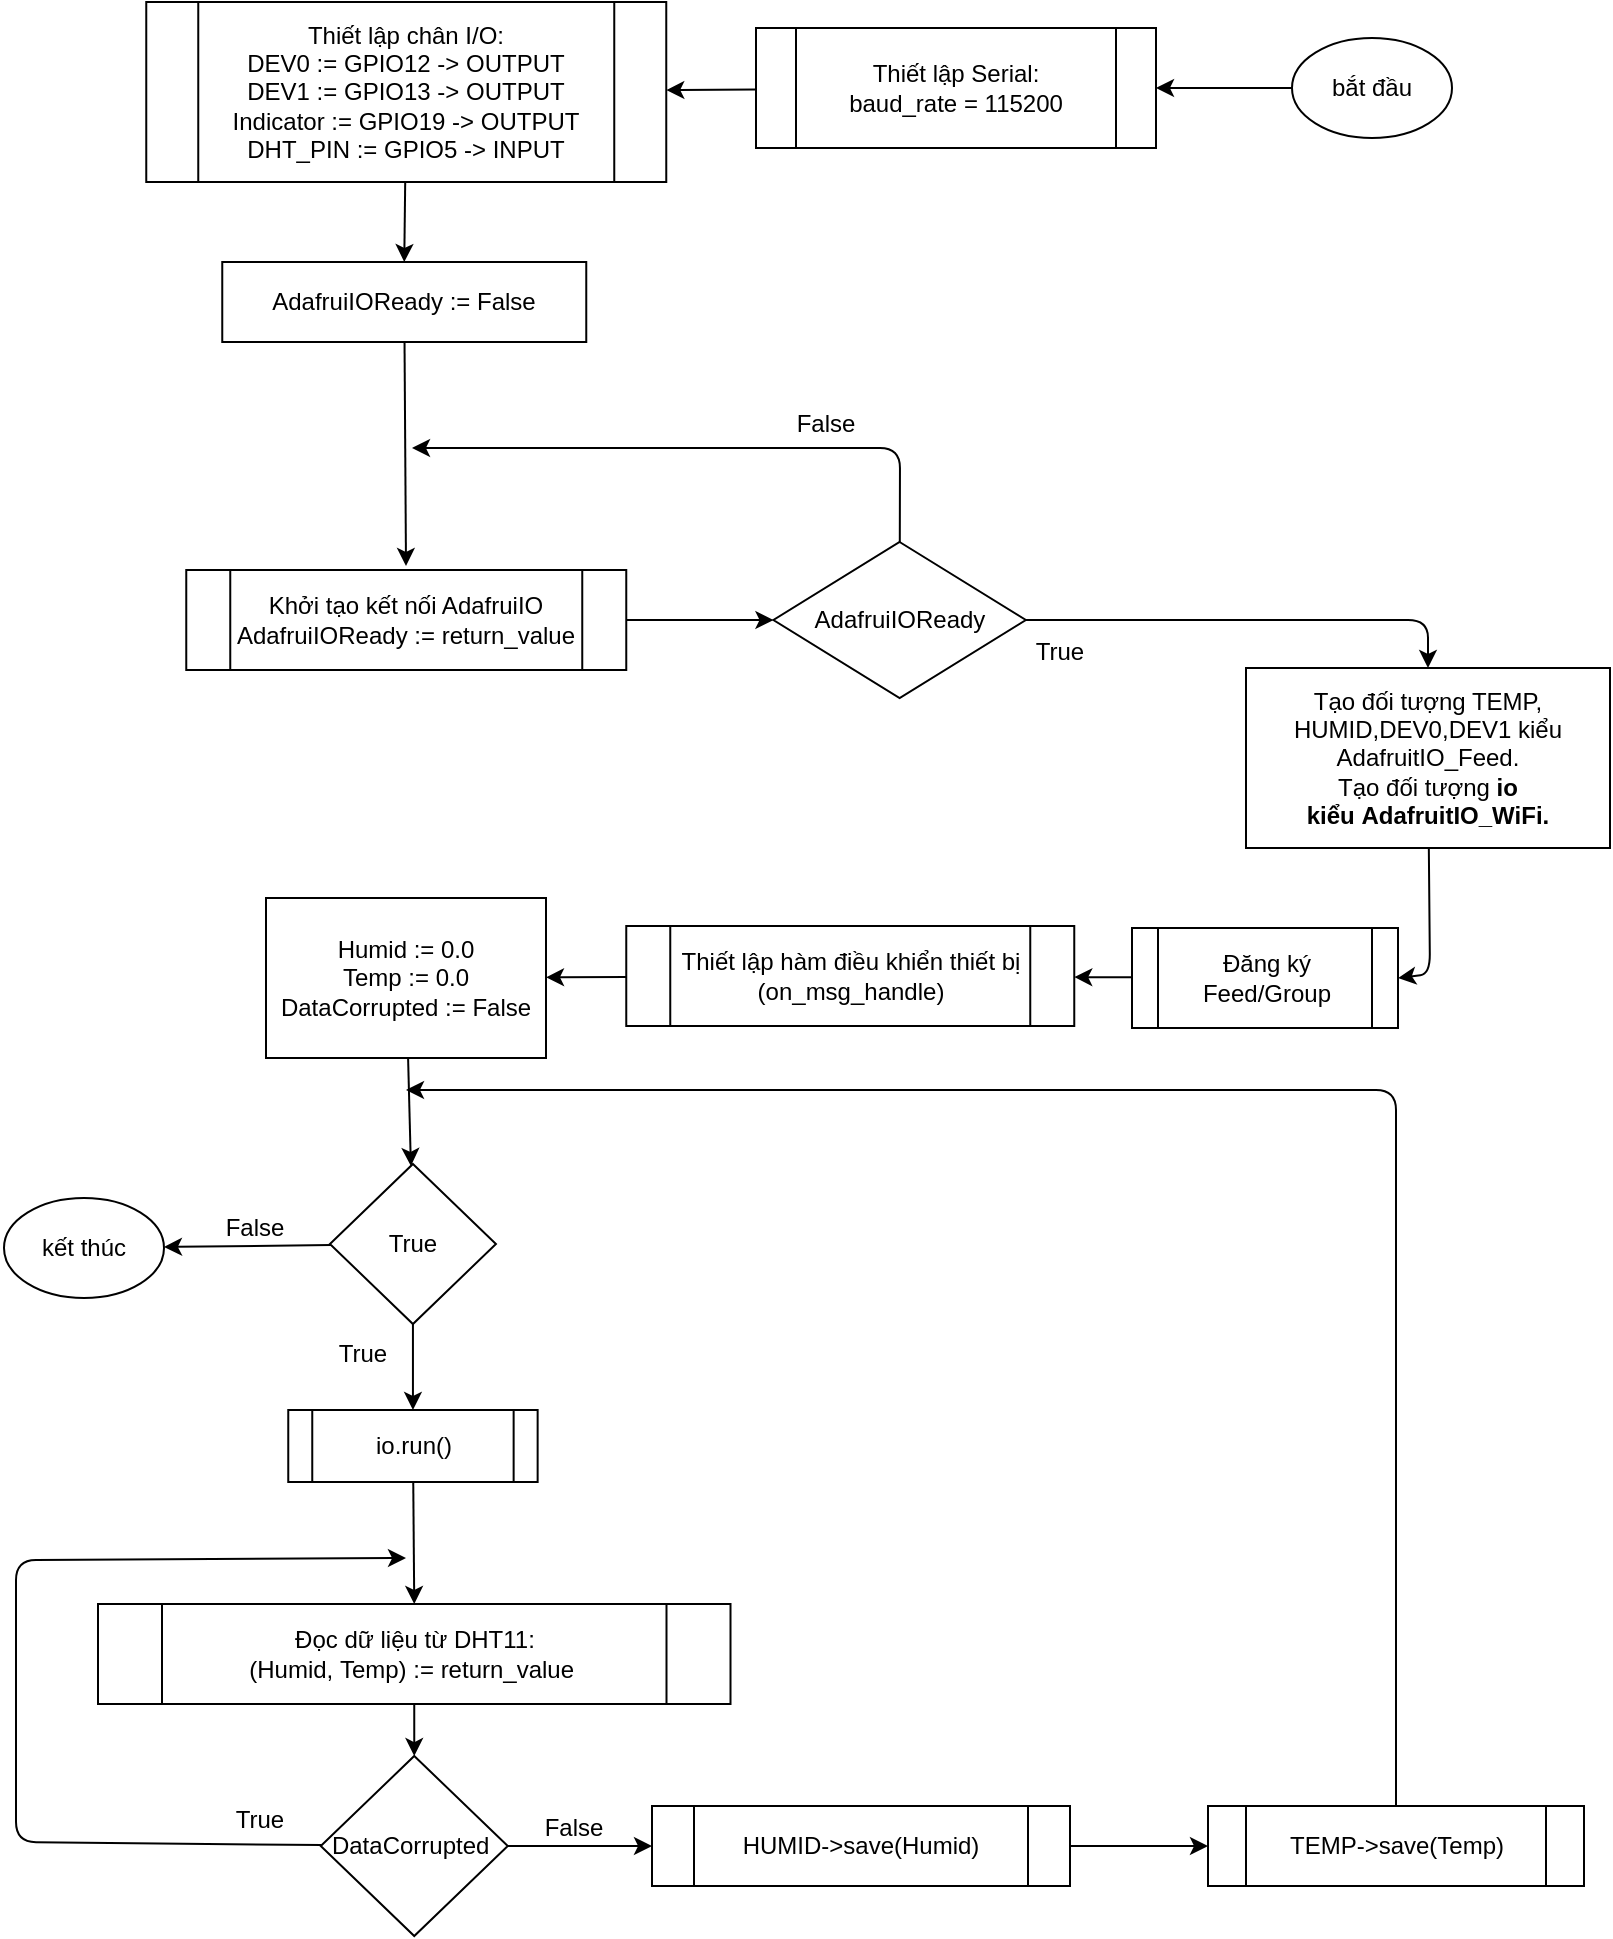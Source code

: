 <mxfile>
    <diagram id="YcI1qLk74HQtE8B9h9Ni" name="Page-1">
        <mxGraphModel dx="2400" dy="1698" grid="0" gridSize="10" guides="1" tooltips="1" connect="1" arrows="1" fold="1" page="1" pageScale="1" pageWidth="850" pageHeight="1100" math="0" shadow="0">
            <root>
                <mxCell id="0"/>
                <mxCell id="1" parent="0"/>
                <mxCell id="14" value="" style="edgeStyle=none;html=1;" parent="1" source="12" edge="1">
                    <mxGeometry relative="1" as="geometry">
                        <mxPoint x="210" y="345" as="targetPoint"/>
                    </mxGeometry>
                </mxCell>
                <mxCell id="12" value="AdafruiIOReady := False" style="rounded=0;whiteSpace=wrap;html=1;" parent="1" vertex="1">
                    <mxGeometry x="118.13" y="193" width="182" height="40" as="geometry"/>
                </mxCell>
                <mxCell id="141" value="" style="edgeStyle=none;html=1;" edge="1" parent="1" source="27" target="76">
                    <mxGeometry relative="1" as="geometry"/>
                </mxCell>
                <mxCell id="27" value="bắt đầu" style="ellipse;whiteSpace=wrap;html=1;" parent="1" vertex="1">
                    <mxGeometry x="653" y="81" width="80" height="50" as="geometry"/>
                </mxCell>
                <mxCell id="30" style="edgeStyle=none;html=1;entryX=0.5;entryY=0;entryDx=0;entryDy=0;" parent="1" source="28" target="12" edge="1">
                    <mxGeometry relative="1" as="geometry"/>
                </mxCell>
                <mxCell id="28" value="Thiết lập chân I/O:&lt;br&gt;DEV0 := GPIO12 -&amp;gt; OUTPUT&lt;br&gt;DEV1 := GPIO13 -&amp;gt; OUTPUT&lt;br&gt;Indicator := GPIO19 -&amp;gt; OUTPUT&lt;br&gt;DHT_PIN := GPIO5 -&amp;gt; INPUT" style="shape=process;whiteSpace=wrap;html=1;backgroundOutline=1;" parent="1" vertex="1">
                    <mxGeometry x="80.13" y="63" width="260" height="90" as="geometry"/>
                </mxCell>
                <mxCell id="138" value="" style="edgeStyle=none;html=1;" edge="1" parent="1" source="34" target="42">
                    <mxGeometry relative="1" as="geometry"/>
                </mxCell>
                <mxCell id="34" value="Đọc dữ liệu từ DHT11:&lt;br&gt;(Humid,&amp;nbsp;Temp) := return_value&amp;nbsp;" style="shape=process;whiteSpace=wrap;html=1;backgroundOutline=1;" parent="1" vertex="1">
                    <mxGeometry x="56.0" y="864" width="316.25" height="50" as="geometry"/>
                </mxCell>
                <mxCell id="37" value="" style="edgeStyle=none;html=1;" parent="1" source="35" target="36" edge="1">
                    <mxGeometry relative="1" as="geometry"/>
                </mxCell>
                <mxCell id="35" value="Humid := 0.0&lt;br&gt;Temp := 0.0&lt;br&gt;DataCorrupted := False" style="rounded=0;whiteSpace=wrap;html=1;" parent="1" vertex="1">
                    <mxGeometry x="140" y="511" width="140" height="80" as="geometry"/>
                </mxCell>
                <mxCell id="115" value="" style="edgeStyle=none;html=1;" parent="1" source="36" target="114" edge="1">
                    <mxGeometry relative="1" as="geometry"/>
                </mxCell>
                <mxCell id="135" value="" style="edgeStyle=none;html=1;" edge="1" parent="1" source="36" target="134">
                    <mxGeometry relative="1" as="geometry"/>
                </mxCell>
                <mxCell id="36" value="True" style="rhombus;whiteSpace=wrap;html=1;" parent="1" vertex="1">
                    <mxGeometry x="171.97" y="644" width="83" height="80" as="geometry"/>
                </mxCell>
                <mxCell id="113" style="edgeStyle=none;html=1;" parent="1" source="42" edge="1">
                    <mxGeometry relative="1" as="geometry">
                        <mxPoint x="210" y="841" as="targetPoint"/>
                        <Array as="points">
                            <mxPoint x="15" y="983"/>
                            <mxPoint x="15" y="842"/>
                        </Array>
                    </mxGeometry>
                </mxCell>
                <mxCell id="139" value="" style="edgeStyle=none;html=1;" edge="1" parent="1" source="42" target="128">
                    <mxGeometry relative="1" as="geometry"/>
                </mxCell>
                <mxCell id="42" value="DataCorrupted&amp;nbsp;" style="rhombus;whiteSpace=wrap;html=1;" parent="1" vertex="1">
                    <mxGeometry x="167.38" y="940" width="93.5" height="90" as="geometry"/>
                </mxCell>
                <mxCell id="45" value="True" style="text;html=1;strokeColor=none;fillColor=none;align=center;verticalAlign=middle;whiteSpace=wrap;rounded=0;" parent="1" vertex="1">
                    <mxGeometry x="171.97" y="724" width="33" height="30" as="geometry"/>
                </mxCell>
                <mxCell id="142" value="" style="edgeStyle=none;html=1;" edge="1" parent="1" source="76" target="28">
                    <mxGeometry relative="1" as="geometry"/>
                </mxCell>
                <mxCell id="76" value="Thiết lập Serial:&lt;br&gt;baud_rate = 115200" style="shape=process;whiteSpace=wrap;html=1;backgroundOutline=1;" parent="1" vertex="1">
                    <mxGeometry x="385" y="76" width="200" height="60" as="geometry"/>
                </mxCell>
                <mxCell id="99" value="" style="edgeStyle=none;html=1;" parent="1" source="90" edge="1">
                    <mxGeometry relative="1" as="geometry">
                        <mxPoint x="213" y="286" as="targetPoint"/>
                        <Array as="points">
                            <mxPoint x="457" y="286"/>
                        </Array>
                    </mxGeometry>
                </mxCell>
                <mxCell id="145" style="edgeStyle=none;html=1;exitX=1;exitY=0.5;exitDx=0;exitDy=0;entryX=0.5;entryY=0;entryDx=0;entryDy=0;" edge="1" parent="1" source="90" target="126">
                    <mxGeometry relative="1" as="geometry">
                        <Array as="points">
                            <mxPoint x="721" y="372"/>
                        </Array>
                    </mxGeometry>
                </mxCell>
                <mxCell id="90" value="AdafruiIOReady" style="rhombus;whiteSpace=wrap;html=1;" parent="1" vertex="1">
                    <mxGeometry x="393.72" y="333" width="126.19" height="78" as="geometry"/>
                </mxCell>
                <mxCell id="95" value="" style="edgeStyle=none;html=1;" parent="1" source="93" target="90" edge="1">
                    <mxGeometry relative="1" as="geometry"/>
                </mxCell>
                <mxCell id="93" value="Khởi tạo kết nối AdafruiIO&lt;br&gt;AdafruiIOReady := return_value" style="shape=process;whiteSpace=wrap;html=1;backgroundOutline=1;" parent="1" vertex="1">
                    <mxGeometry x="100.13" y="347" width="220" height="50" as="geometry"/>
                </mxCell>
                <mxCell id="106" value="False" style="text;html=1;strokeColor=none;fillColor=none;align=center;verticalAlign=middle;whiteSpace=wrap;rounded=0;" parent="1" vertex="1">
                    <mxGeometry x="390" y="259" width="60" height="30" as="geometry"/>
                </mxCell>
                <mxCell id="112" value="True" style="text;html=1;strokeColor=none;fillColor=none;align=center;verticalAlign=middle;whiteSpace=wrap;rounded=0;" parent="1" vertex="1">
                    <mxGeometry x="106.63" y="957" width="60" height="30" as="geometry"/>
                </mxCell>
                <mxCell id="114" value="kết thúc" style="ellipse;whiteSpace=wrap;html=1;" parent="1" vertex="1">
                    <mxGeometry x="9" y="661" width="80" height="50" as="geometry"/>
                </mxCell>
                <mxCell id="116" value="False" style="text;html=1;strokeColor=none;fillColor=none;align=center;verticalAlign=middle;whiteSpace=wrap;rounded=0;" parent="1" vertex="1">
                    <mxGeometry x="118.13" y="661" width="33" height="30" as="geometry"/>
                </mxCell>
                <mxCell id="117" value="True" style="text;html=1;strokeColor=none;fillColor=none;align=center;verticalAlign=middle;whiteSpace=wrap;rounded=0;" parent="1" vertex="1">
                    <mxGeometry x="507" y="373" width="60" height="30" as="geometry"/>
                </mxCell>
                <mxCell id="121" value="False" style="text;html=1;strokeColor=none;fillColor=none;align=center;verticalAlign=middle;whiteSpace=wrap;rounded=0;" parent="1" vertex="1">
                    <mxGeometry x="271" y="967" width="46" height="17" as="geometry"/>
                </mxCell>
                <mxCell id="125" value="" style="edgeStyle=none;html=1;" edge="1" parent="1" source="123" target="124">
                    <mxGeometry relative="1" as="geometry"/>
                </mxCell>
                <mxCell id="123" value="Đăng ký Feed/Group" style="shape=process;whiteSpace=wrap;html=1;backgroundOutline=1;" vertex="1" parent="1">
                    <mxGeometry x="573" y="526" width="133" height="50" as="geometry"/>
                </mxCell>
                <mxCell id="143" value="" style="edgeStyle=none;html=1;" edge="1" parent="1" source="124" target="35">
                    <mxGeometry relative="1" as="geometry"/>
                </mxCell>
                <mxCell id="124" value="Thiết lập hàm điều khiển thiết bị&lt;br&gt;(on_msg_handle)" style="shape=process;whiteSpace=wrap;html=1;backgroundOutline=1;" vertex="1" parent="1">
                    <mxGeometry x="320.13" y="525" width="224" height="50" as="geometry"/>
                </mxCell>
                <mxCell id="144" style="edgeStyle=none;html=1;entryX=1;entryY=0.5;entryDx=0;entryDy=0;" edge="1" parent="1" source="126" target="123">
                    <mxGeometry relative="1" as="geometry">
                        <Array as="points">
                            <mxPoint x="722" y="549"/>
                        </Array>
                    </mxGeometry>
                </mxCell>
                <mxCell id="126" value="Tạo đối tượng TEMP, HUMID,DEV0,DEV1 kiểu AdafruitIO_Feed.&lt;br&gt;Tạo đối tượng &lt;b&gt;io kiểu&amp;nbsp;AdafruitIO_WiFi.&lt;/b&gt;" style="rounded=0;whiteSpace=wrap;html=1;" vertex="1" parent="1">
                    <mxGeometry x="630" y="396" width="182" height="90" as="geometry"/>
                </mxCell>
                <mxCell id="132" value="" style="edgeStyle=none;html=1;" edge="1" parent="1" source="128" target="129">
                    <mxGeometry relative="1" as="geometry"/>
                </mxCell>
                <mxCell id="128" value="HUMID-&amp;gt;save(Humid)" style="shape=process;whiteSpace=wrap;html=1;backgroundOutline=1;" vertex="1" parent="1">
                    <mxGeometry x="333" y="965" width="209" height="40" as="geometry"/>
                </mxCell>
                <mxCell id="140" style="edgeStyle=none;html=1;" edge="1" parent="1" source="129">
                    <mxGeometry relative="1" as="geometry">
                        <mxPoint x="210" y="607" as="targetPoint"/>
                        <Array as="points">
                            <mxPoint x="705" y="607"/>
                        </Array>
                    </mxGeometry>
                </mxCell>
                <mxCell id="129" value="TEMP-&amp;gt;save(Temp)" style="shape=process;whiteSpace=wrap;html=1;backgroundOutline=1;" vertex="1" parent="1">
                    <mxGeometry x="611" y="965" width="188" height="40" as="geometry"/>
                </mxCell>
                <mxCell id="137" value="" style="edgeStyle=none;html=1;entryX=0.5;entryY=0;entryDx=0;entryDy=0;" edge="1" parent="1" source="134" target="34">
                    <mxGeometry relative="1" as="geometry">
                        <mxPoint x="280" y="828" as="targetPoint"/>
                    </mxGeometry>
                </mxCell>
                <mxCell id="134" value="io.run()" style="shape=process;whiteSpace=wrap;html=1;backgroundOutline=1;" vertex="1" parent="1">
                    <mxGeometry x="151.13" y="767" width="124.69" height="36" as="geometry"/>
                </mxCell>
            </root>
        </mxGraphModel>
    </diagram>
</mxfile>